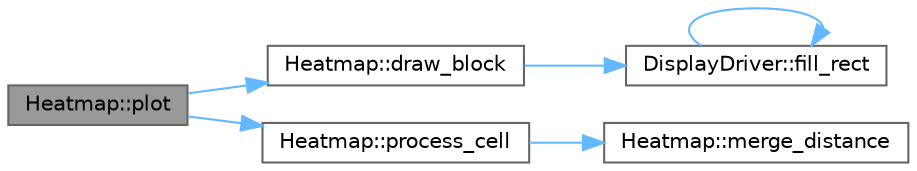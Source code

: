 digraph "Heatmap::plot"
{
 // LATEX_PDF_SIZE
  bgcolor="transparent";
  edge [fontname=Helvetica,fontsize=10,labelfontname=Helvetica,labelfontsize=10];
  node [fontname=Helvetica,fontsize=10,shape=box,height=0.2,width=0.4];
  rankdir="LR";
  Node1 [label="Heatmap::plot",height=0.2,width=0.4,color="gray40", fillcolor="grey60", style="filled", fontcolor="black",tooltip=" "];
  Node1 -> Node2 [color="steelblue1",style="solid"];
  Node2 [label="Heatmap::draw_block",height=0.2,width=0.4,color="grey40", fillcolor="white", style="filled",URL="$class_heatmap.html#a832edb367c85532291e6a9421ce4f657",tooltip=" "];
  Node2 -> Node3 [color="steelblue1",style="solid"];
  Node3 [label="DisplayDriver::fill_rect",height=0.2,width=0.4,color="grey40", fillcolor="white", style="filled",URL="$class_display_driver.html#a5d95148ad9e9350f87b3501ea2348520",tooltip=" "];
  Node3 -> Node3 [color="steelblue1",style="solid"];
  Node1 -> Node4 [color="steelblue1",style="solid"];
  Node4 [label="Heatmap::process_cell",height=0.2,width=0.4,color="grey40", fillcolor="white", style="filled",URL="$class_heatmap.html#a1c56d66ae85d1bb05542c289238e5b82",tooltip=" "];
  Node4 -> Node5 [color="steelblue1",style="solid"];
  Node5 [label="Heatmap::merge_distance",height=0.2,width=0.4,color="grey40", fillcolor="white", style="filled",URL="$class_heatmap.html#a8ec30e79835c0548da2b5847b29e8f62",tooltip=" "];
}
